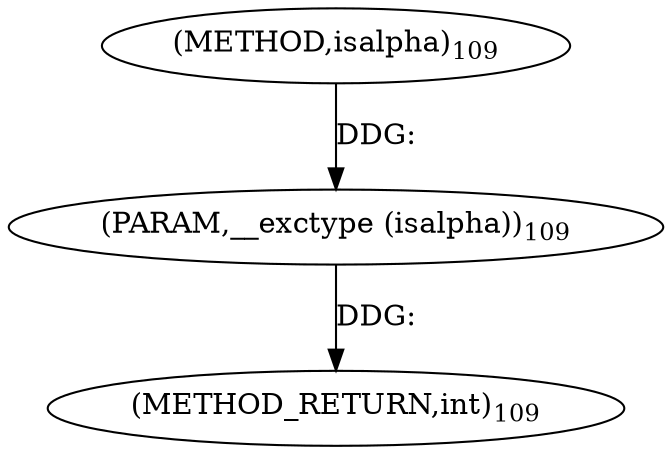 digraph "isalpha" {  
"2935" [label = <(METHOD,isalpha)<SUB>109</SUB>> ]
"2937" [label = <(METHOD_RETURN,int)<SUB>109</SUB>> ]
"2936" [label = <(PARAM,__exctype (isalpha))<SUB>109</SUB>> ]
  "2936" -> "2937"  [ label = "DDG: "] 
  "2935" -> "2936"  [ label = "DDG: "] 
}

